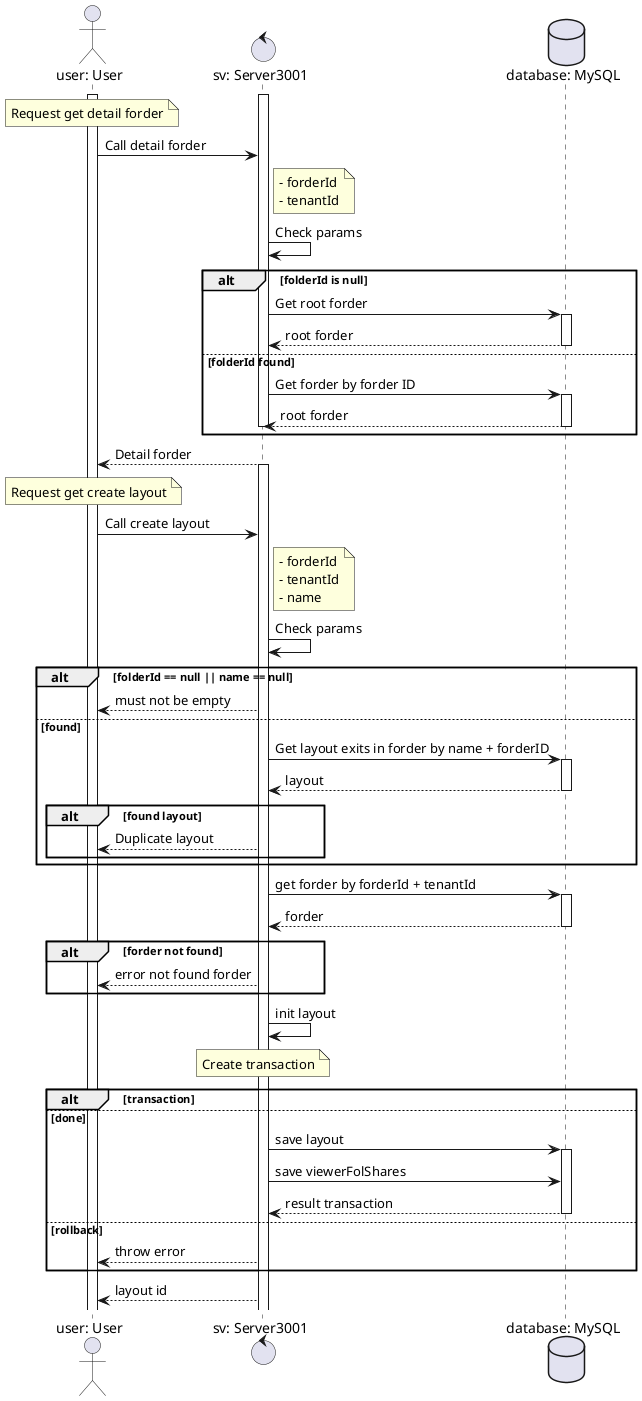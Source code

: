@startuml add

actor "user: User" as user
control "sv: Server3001" as sv
database "database: MySQL" as db

activate user
activate sv

note over user: Request get detail forder

user->sv: Call detail forder
note right sv
- forderId
- tenantId
end note
sv -> sv: Check params
alt folderId is null

  sv->db: Get root forder
  activate db
  db --> sv: root forder
  deactivate db
else folderId found
  sv->db: Get forder by forder ID
  activate db
  db --> sv: root forder
  deactivate db
  deactivate sv
  end group
  sv-->user: Detail forder
activate sv

note over user: Request get create layout

user->sv: Call create layout
note right sv
- forderId
- tenantId
- name
end note
sv -> sv: Check params

alt folderId == null || name == null
  sv-->user: must not be empty
else found
  sv->db: Get layout exits in forder by name + forderID
  activate db
  db --> sv: layout
  deactivate db

  alt found layout
  sv-->user: Duplicate layout
  end group
end group
sv->db: get forder by forderId + tenantId
activate db
  db --> sv: forder
deactivate db
alt  forder not found
  sv-->user: error not found forder
  end group
sv->sv: init layout

note over sv: Create transaction

alt transaction
else done
sv->db: save layout
activate db
sv->db: save viewerFolShares
db --> sv: result transaction
deactivate db
else rollback
sv-->user: throw error
end group
sv-->user: layout id
@enduml